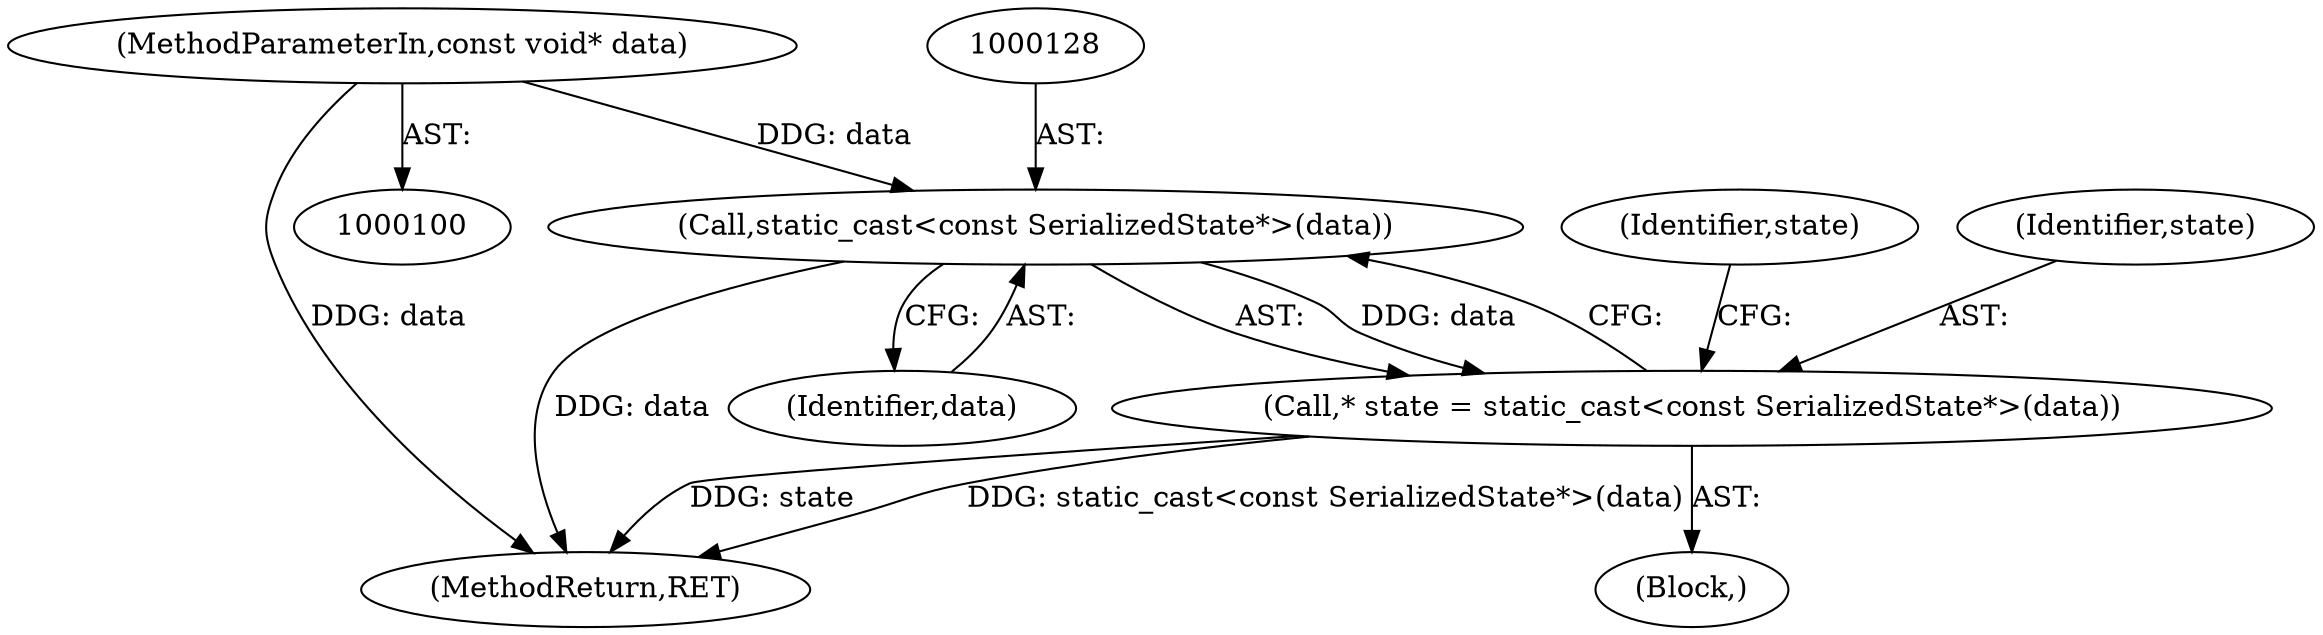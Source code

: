 digraph "0_Chrome_66e24a8793615bd9d5c238b1745b093090e1f72d@pointer" {
"1000101" [label="(MethodParameterIn,const void* data)"];
"1000127" [label="(Call,static_cast<const SerializedState*>(data))"];
"1000125" [label="(Call,* state = static_cast<const SerializedState*>(data))"];
"1000297" [label="(MethodReturn,RET)"];
"1000107" [label="(Block,)"];
"1000127" [label="(Call,static_cast<const SerializedState*>(data))"];
"1000125" [label="(Call,* state = static_cast<const SerializedState*>(data))"];
"1000135" [label="(Identifier,state)"];
"1000101" [label="(MethodParameterIn,const void* data)"];
"1000129" [label="(Identifier,data)"];
"1000126" [label="(Identifier,state)"];
"1000101" -> "1000100"  [label="AST: "];
"1000101" -> "1000297"  [label="DDG: data"];
"1000101" -> "1000127"  [label="DDG: data"];
"1000127" -> "1000125"  [label="AST: "];
"1000127" -> "1000129"  [label="CFG: "];
"1000128" -> "1000127"  [label="AST: "];
"1000129" -> "1000127"  [label="AST: "];
"1000125" -> "1000127"  [label="CFG: "];
"1000127" -> "1000297"  [label="DDG: data"];
"1000127" -> "1000125"  [label="DDG: data"];
"1000125" -> "1000107"  [label="AST: "];
"1000126" -> "1000125"  [label="AST: "];
"1000135" -> "1000125"  [label="CFG: "];
"1000125" -> "1000297"  [label="DDG: state"];
"1000125" -> "1000297"  [label="DDG: static_cast<const SerializedState*>(data)"];
}
